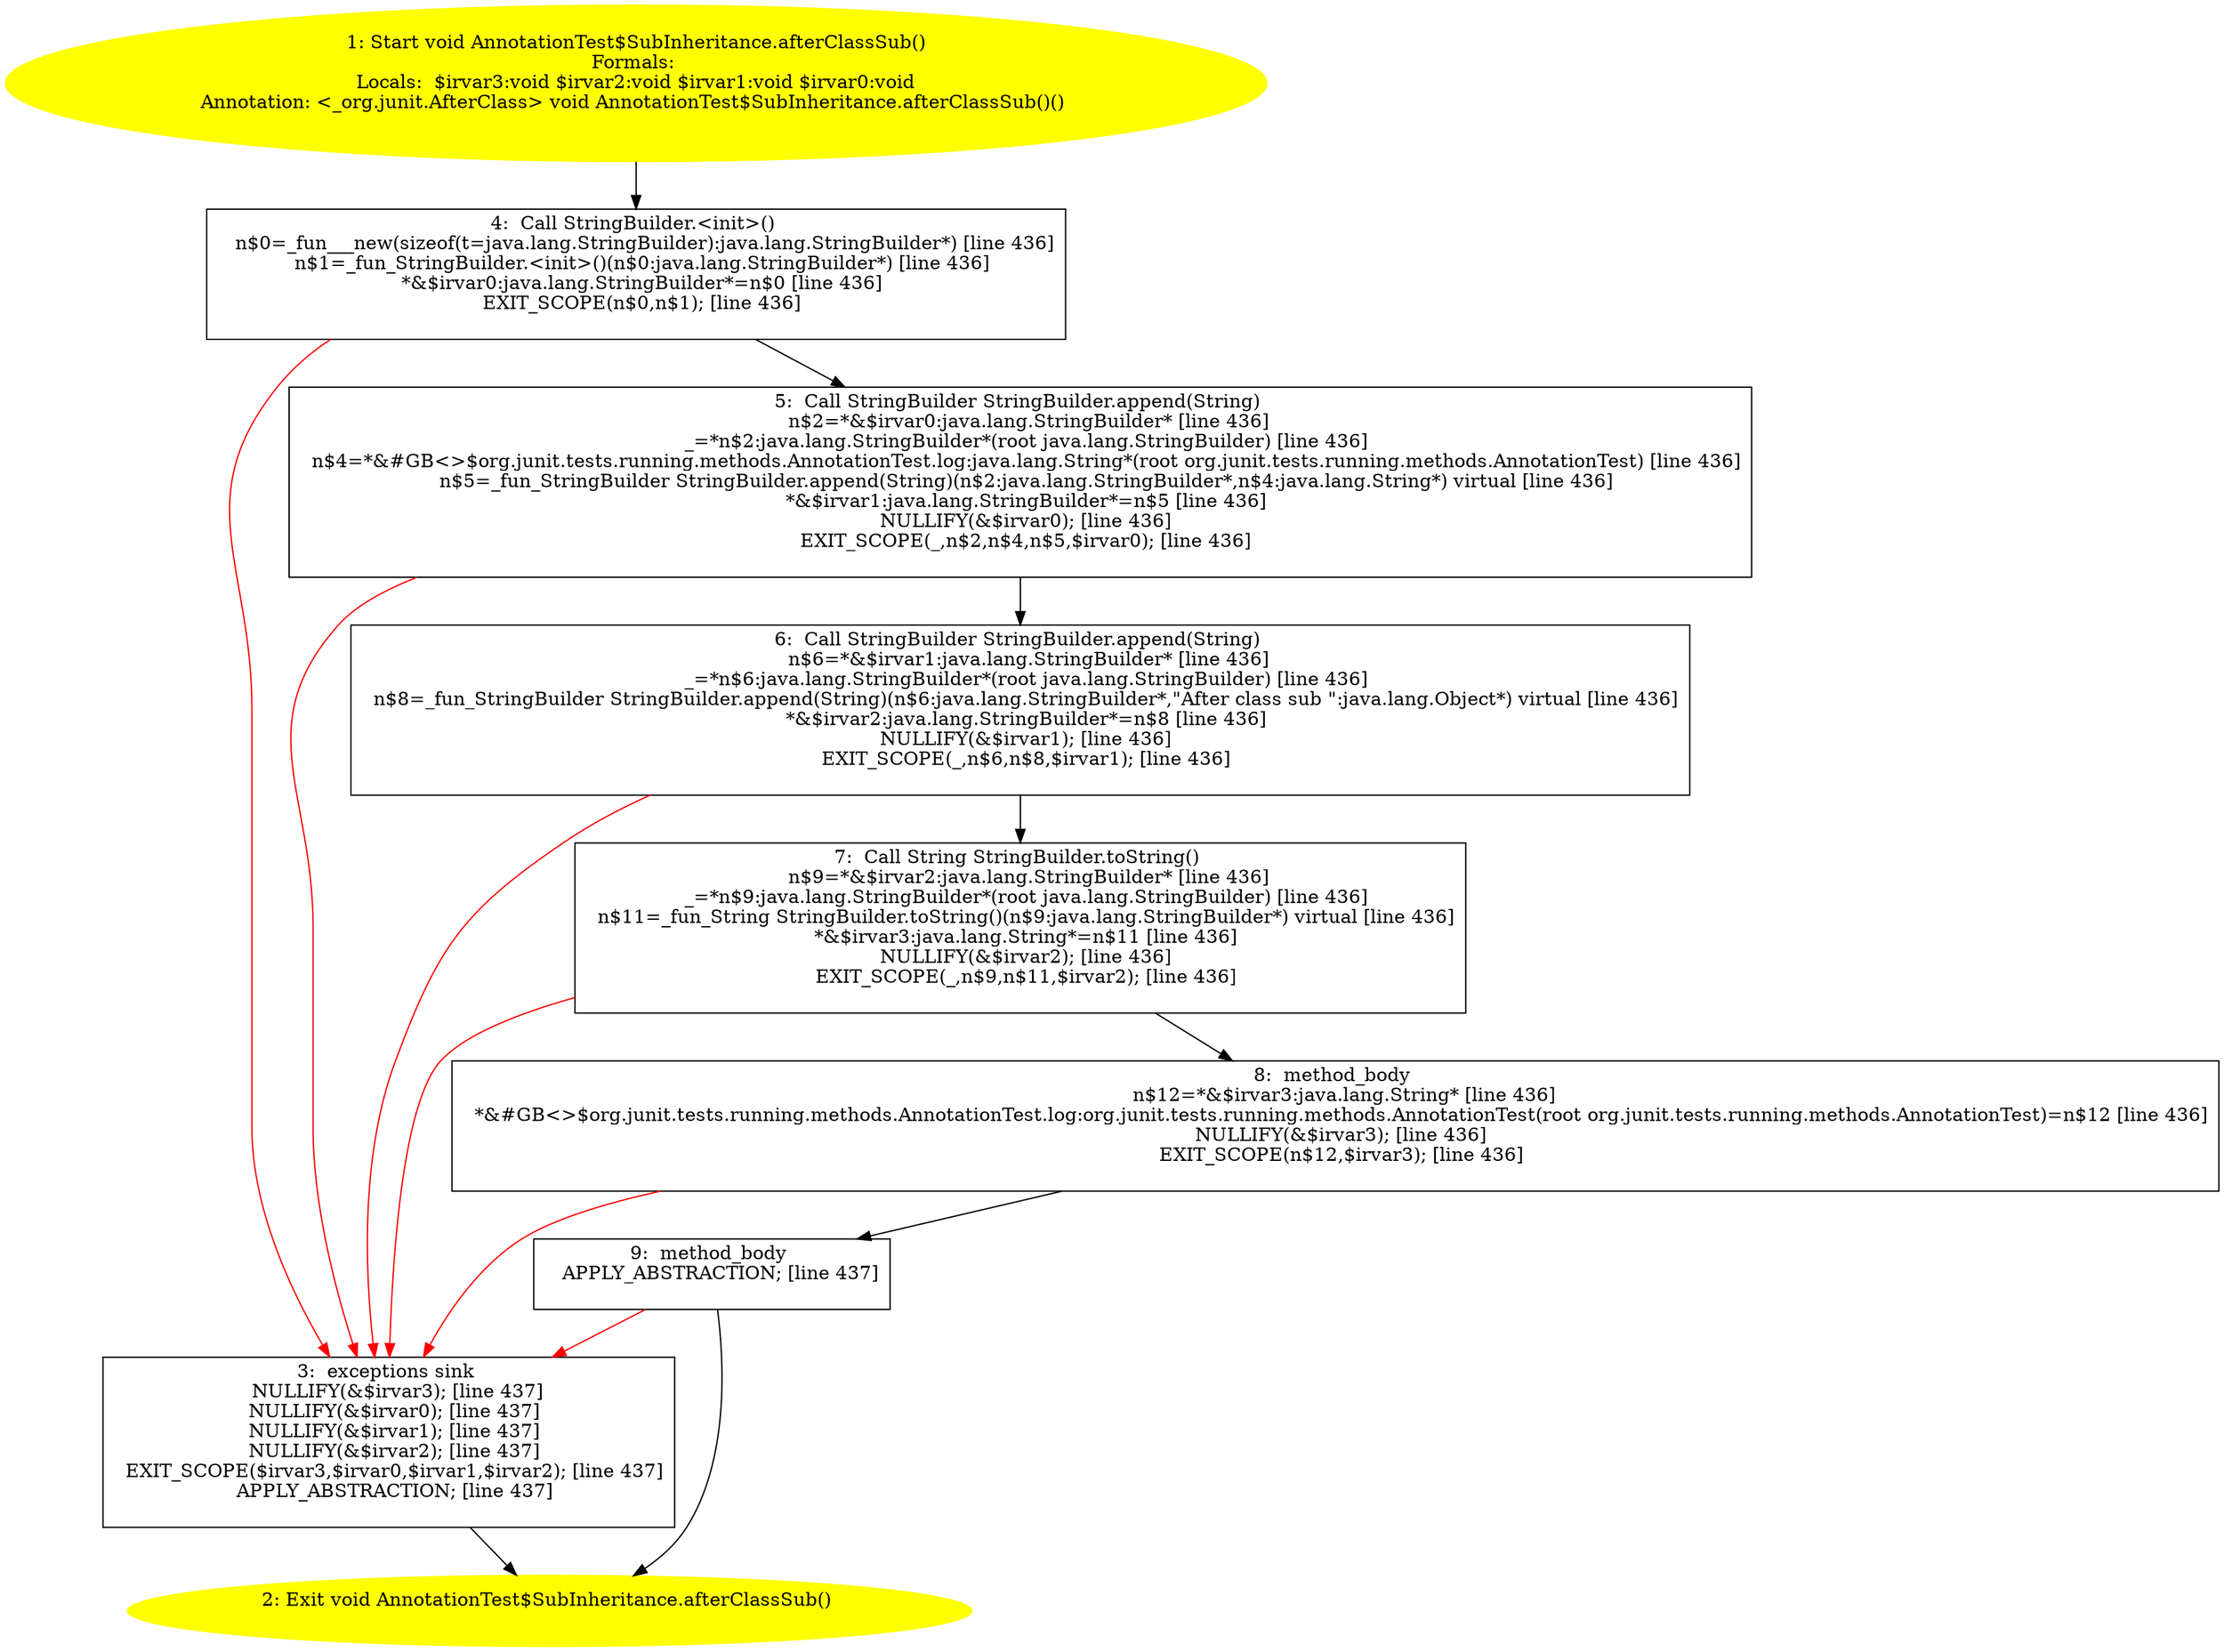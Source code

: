/* @generated */
digraph cfg {
"org.junit.tests.running.methods.AnnotationTest$SubInheritance.afterClassSub():void.6933f4f2aebf56de3083d4628e4b54fa_1" [label="1: Start void AnnotationTest$SubInheritance.afterClassSub()\nFormals: \nLocals:  $irvar3:void $irvar2:void $irvar1:void $irvar0:void\nAnnotation: <_org.junit.AfterClass> void AnnotationTest$SubInheritance.afterClassSub()() \n  " color=yellow style=filled]
	

	 "org.junit.tests.running.methods.AnnotationTest$SubInheritance.afterClassSub():void.6933f4f2aebf56de3083d4628e4b54fa_1" -> "org.junit.tests.running.methods.AnnotationTest$SubInheritance.afterClassSub():void.6933f4f2aebf56de3083d4628e4b54fa_4" ;
"org.junit.tests.running.methods.AnnotationTest$SubInheritance.afterClassSub():void.6933f4f2aebf56de3083d4628e4b54fa_2" [label="2: Exit void AnnotationTest$SubInheritance.afterClassSub() \n  " color=yellow style=filled]
	

"org.junit.tests.running.methods.AnnotationTest$SubInheritance.afterClassSub():void.6933f4f2aebf56de3083d4628e4b54fa_3" [label="3:  exceptions sink \n   NULLIFY(&$irvar3); [line 437]\n  NULLIFY(&$irvar0); [line 437]\n  NULLIFY(&$irvar1); [line 437]\n  NULLIFY(&$irvar2); [line 437]\n  EXIT_SCOPE($irvar3,$irvar0,$irvar1,$irvar2); [line 437]\n  APPLY_ABSTRACTION; [line 437]\n " shape="box"]
	

	 "org.junit.tests.running.methods.AnnotationTest$SubInheritance.afterClassSub():void.6933f4f2aebf56de3083d4628e4b54fa_3" -> "org.junit.tests.running.methods.AnnotationTest$SubInheritance.afterClassSub():void.6933f4f2aebf56de3083d4628e4b54fa_2" ;
"org.junit.tests.running.methods.AnnotationTest$SubInheritance.afterClassSub():void.6933f4f2aebf56de3083d4628e4b54fa_4" [label="4:  Call StringBuilder.<init>() \n   n$0=_fun___new(sizeof(t=java.lang.StringBuilder):java.lang.StringBuilder*) [line 436]\n  n$1=_fun_StringBuilder.<init>()(n$0:java.lang.StringBuilder*) [line 436]\n  *&$irvar0:java.lang.StringBuilder*=n$0 [line 436]\n  EXIT_SCOPE(n$0,n$1); [line 436]\n " shape="box"]
	

	 "org.junit.tests.running.methods.AnnotationTest$SubInheritance.afterClassSub():void.6933f4f2aebf56de3083d4628e4b54fa_4" -> "org.junit.tests.running.methods.AnnotationTest$SubInheritance.afterClassSub():void.6933f4f2aebf56de3083d4628e4b54fa_5" ;
	 "org.junit.tests.running.methods.AnnotationTest$SubInheritance.afterClassSub():void.6933f4f2aebf56de3083d4628e4b54fa_4" -> "org.junit.tests.running.methods.AnnotationTest$SubInheritance.afterClassSub():void.6933f4f2aebf56de3083d4628e4b54fa_3" [color="red" ];
"org.junit.tests.running.methods.AnnotationTest$SubInheritance.afterClassSub():void.6933f4f2aebf56de3083d4628e4b54fa_5" [label="5:  Call StringBuilder StringBuilder.append(String) \n   n$2=*&$irvar0:java.lang.StringBuilder* [line 436]\n  _=*n$2:java.lang.StringBuilder*(root java.lang.StringBuilder) [line 436]\n  n$4=*&#GB<>$org.junit.tests.running.methods.AnnotationTest.log:java.lang.String*(root org.junit.tests.running.methods.AnnotationTest) [line 436]\n  n$5=_fun_StringBuilder StringBuilder.append(String)(n$2:java.lang.StringBuilder*,n$4:java.lang.String*) virtual [line 436]\n  *&$irvar1:java.lang.StringBuilder*=n$5 [line 436]\n  NULLIFY(&$irvar0); [line 436]\n  EXIT_SCOPE(_,n$2,n$4,n$5,$irvar0); [line 436]\n " shape="box"]
	

	 "org.junit.tests.running.methods.AnnotationTest$SubInheritance.afterClassSub():void.6933f4f2aebf56de3083d4628e4b54fa_5" -> "org.junit.tests.running.methods.AnnotationTest$SubInheritance.afterClassSub():void.6933f4f2aebf56de3083d4628e4b54fa_6" ;
	 "org.junit.tests.running.methods.AnnotationTest$SubInheritance.afterClassSub():void.6933f4f2aebf56de3083d4628e4b54fa_5" -> "org.junit.tests.running.methods.AnnotationTest$SubInheritance.afterClassSub():void.6933f4f2aebf56de3083d4628e4b54fa_3" [color="red" ];
"org.junit.tests.running.methods.AnnotationTest$SubInheritance.afterClassSub():void.6933f4f2aebf56de3083d4628e4b54fa_6" [label="6:  Call StringBuilder StringBuilder.append(String) \n   n$6=*&$irvar1:java.lang.StringBuilder* [line 436]\n  _=*n$6:java.lang.StringBuilder*(root java.lang.StringBuilder) [line 436]\n  n$8=_fun_StringBuilder StringBuilder.append(String)(n$6:java.lang.StringBuilder*,\"After class sub \":java.lang.Object*) virtual [line 436]\n  *&$irvar2:java.lang.StringBuilder*=n$8 [line 436]\n  NULLIFY(&$irvar1); [line 436]\n  EXIT_SCOPE(_,n$6,n$8,$irvar1); [line 436]\n " shape="box"]
	

	 "org.junit.tests.running.methods.AnnotationTest$SubInheritance.afterClassSub():void.6933f4f2aebf56de3083d4628e4b54fa_6" -> "org.junit.tests.running.methods.AnnotationTest$SubInheritance.afterClassSub():void.6933f4f2aebf56de3083d4628e4b54fa_7" ;
	 "org.junit.tests.running.methods.AnnotationTest$SubInheritance.afterClassSub():void.6933f4f2aebf56de3083d4628e4b54fa_6" -> "org.junit.tests.running.methods.AnnotationTest$SubInheritance.afterClassSub():void.6933f4f2aebf56de3083d4628e4b54fa_3" [color="red" ];
"org.junit.tests.running.methods.AnnotationTest$SubInheritance.afterClassSub():void.6933f4f2aebf56de3083d4628e4b54fa_7" [label="7:  Call String StringBuilder.toString() \n   n$9=*&$irvar2:java.lang.StringBuilder* [line 436]\n  _=*n$9:java.lang.StringBuilder*(root java.lang.StringBuilder) [line 436]\n  n$11=_fun_String StringBuilder.toString()(n$9:java.lang.StringBuilder*) virtual [line 436]\n  *&$irvar3:java.lang.String*=n$11 [line 436]\n  NULLIFY(&$irvar2); [line 436]\n  EXIT_SCOPE(_,n$9,n$11,$irvar2); [line 436]\n " shape="box"]
	

	 "org.junit.tests.running.methods.AnnotationTest$SubInheritance.afterClassSub():void.6933f4f2aebf56de3083d4628e4b54fa_7" -> "org.junit.tests.running.methods.AnnotationTest$SubInheritance.afterClassSub():void.6933f4f2aebf56de3083d4628e4b54fa_8" ;
	 "org.junit.tests.running.methods.AnnotationTest$SubInheritance.afterClassSub():void.6933f4f2aebf56de3083d4628e4b54fa_7" -> "org.junit.tests.running.methods.AnnotationTest$SubInheritance.afterClassSub():void.6933f4f2aebf56de3083d4628e4b54fa_3" [color="red" ];
"org.junit.tests.running.methods.AnnotationTest$SubInheritance.afterClassSub():void.6933f4f2aebf56de3083d4628e4b54fa_8" [label="8:  method_body \n   n$12=*&$irvar3:java.lang.String* [line 436]\n  *&#GB<>$org.junit.tests.running.methods.AnnotationTest.log:org.junit.tests.running.methods.AnnotationTest(root org.junit.tests.running.methods.AnnotationTest)=n$12 [line 436]\n  NULLIFY(&$irvar3); [line 436]\n  EXIT_SCOPE(n$12,$irvar3); [line 436]\n " shape="box"]
	

	 "org.junit.tests.running.methods.AnnotationTest$SubInheritance.afterClassSub():void.6933f4f2aebf56de3083d4628e4b54fa_8" -> "org.junit.tests.running.methods.AnnotationTest$SubInheritance.afterClassSub():void.6933f4f2aebf56de3083d4628e4b54fa_9" ;
	 "org.junit.tests.running.methods.AnnotationTest$SubInheritance.afterClassSub():void.6933f4f2aebf56de3083d4628e4b54fa_8" -> "org.junit.tests.running.methods.AnnotationTest$SubInheritance.afterClassSub():void.6933f4f2aebf56de3083d4628e4b54fa_3" [color="red" ];
"org.junit.tests.running.methods.AnnotationTest$SubInheritance.afterClassSub():void.6933f4f2aebf56de3083d4628e4b54fa_9" [label="9:  method_body \n   APPLY_ABSTRACTION; [line 437]\n " shape="box"]
	

	 "org.junit.tests.running.methods.AnnotationTest$SubInheritance.afterClassSub():void.6933f4f2aebf56de3083d4628e4b54fa_9" -> "org.junit.tests.running.methods.AnnotationTest$SubInheritance.afterClassSub():void.6933f4f2aebf56de3083d4628e4b54fa_2" ;
	 "org.junit.tests.running.methods.AnnotationTest$SubInheritance.afterClassSub():void.6933f4f2aebf56de3083d4628e4b54fa_9" -> "org.junit.tests.running.methods.AnnotationTest$SubInheritance.afterClassSub():void.6933f4f2aebf56de3083d4628e4b54fa_3" [color="red" ];
}
